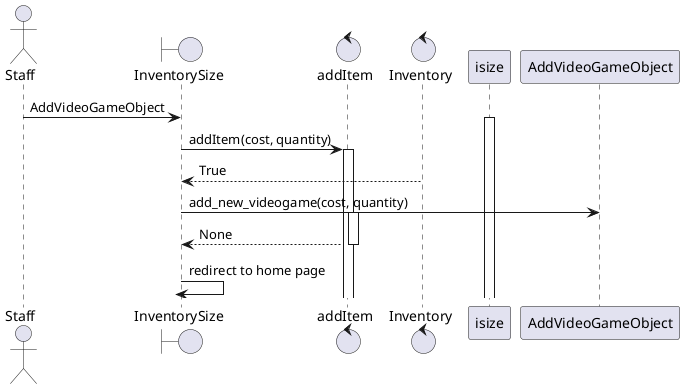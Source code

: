 @startuml AddVideoGameObject
actor Staff
boundary "InventorySize" as iSize
control "addItem" as addI
control "Inventory" as Inventory
Staff -> iSize: AddVideoGameObject
activate isize
iSize -> addI: addItem(cost, quantity)
activate addI
Inventory --> iSize: True
deactivate Inventory
iSize -> AddVideoGameObject: add_new_videogame(cost, quantity)
activate addI
addI --> iSize: None
deactivate addI
iSize -> iSize: redirect to home page
deactivate iSize
@enduml